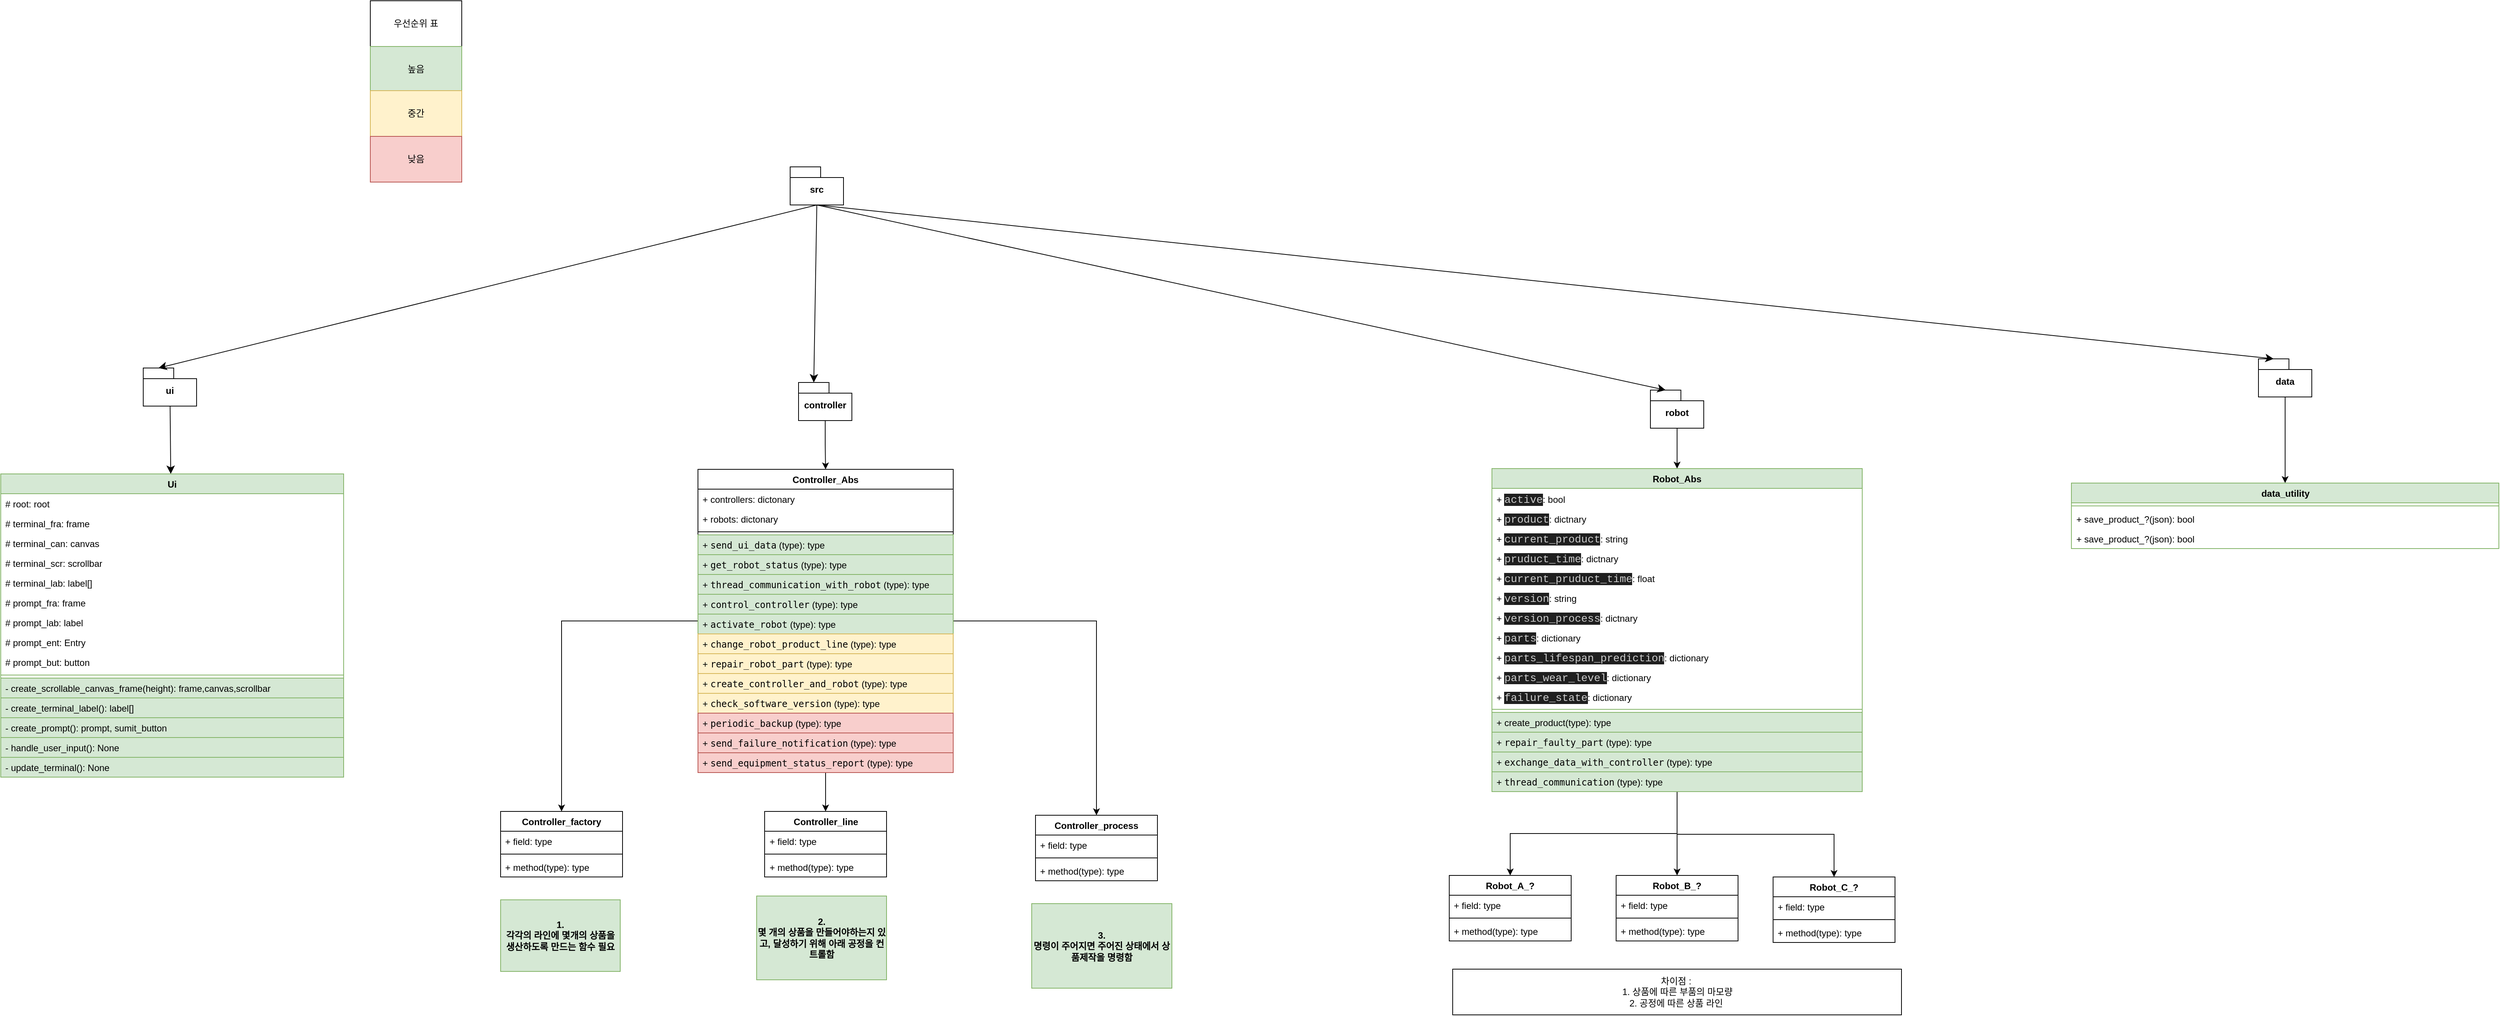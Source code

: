 <mxfile version="24.7.17">
  <diagram name="페이지-1" id="HMANlMVqLXf2c3Clpd6j">
    <mxGraphModel dx="4100" dy="1514" grid="0" gridSize="10" guides="1" tooltips="1" connect="1" arrows="1" fold="1" page="0" pageScale="1" pageWidth="827" pageHeight="1169" math="0" shadow="0">
      <root>
        <mxCell id="0" />
        <mxCell id="1" parent="0" />
        <mxCell id="kFnIVtkVBsgzjfarpuk4-15" style="edgeStyle=none;curved=1;rounded=0;orthogonalLoop=1;jettySize=auto;html=1;fontSize=12;startSize=8;endSize=8;" parent="1" source="kFnIVtkVBsgzjfarpuk4-2" target="kFnIVtkVBsgzjfarpuk4-11" edge="1">
          <mxGeometry relative="1" as="geometry" />
        </mxCell>
        <mxCell id="kFnIVtkVBsgzjfarpuk4-2" value="ui" style="shape=folder;fontStyle=1;spacingTop=10;tabWidth=40;tabHeight=14;tabPosition=left;html=1;whiteSpace=wrap;" parent="1" vertex="1">
          <mxGeometry x="-1447" y="469" width="70" height="50" as="geometry" />
        </mxCell>
        <mxCell id="B__dqpyTstTUjytbsXEd-34" style="edgeStyle=orthogonalEdgeStyle;rounded=0;orthogonalLoop=1;jettySize=auto;html=1;" edge="1" parent="1" source="kFnIVtkVBsgzjfarpuk4-3" target="B__dqpyTstTUjytbsXEd-30">
          <mxGeometry relative="1" as="geometry" />
        </mxCell>
        <mxCell id="kFnIVtkVBsgzjfarpuk4-3" value="controller" style="shape=folder;fontStyle=1;spacingTop=10;tabWidth=40;tabHeight=14;tabPosition=left;html=1;whiteSpace=wrap;" parent="1" vertex="1">
          <mxGeometry x="-587" y="488" width="70" height="50" as="geometry" />
        </mxCell>
        <mxCell id="B__dqpyTstTUjytbsXEd-43" style="edgeStyle=orthogonalEdgeStyle;rounded=0;orthogonalLoop=1;jettySize=auto;html=1;" edge="1" parent="1" source="kFnIVtkVBsgzjfarpuk4-4" target="B__dqpyTstTUjytbsXEd-39">
          <mxGeometry relative="1" as="geometry" />
        </mxCell>
        <mxCell id="kFnIVtkVBsgzjfarpuk4-4" value="robot" style="shape=folder;fontStyle=1;spacingTop=10;tabWidth=40;tabHeight=14;tabPosition=left;html=1;whiteSpace=wrap;" parent="1" vertex="1">
          <mxGeometry x="531" y="498" width="70" height="50" as="geometry" />
        </mxCell>
        <mxCell id="kFnIVtkVBsgzjfarpuk4-6" style="edgeStyle=none;curved=1;rounded=0;orthogonalLoop=1;jettySize=auto;html=1;fontSize=12;startSize=8;endSize=8;exitX=0.5;exitY=1;exitDx=0;exitDy=0;exitPerimeter=0;entryX=0;entryY=0;entryDx=20;entryDy=0;entryPerimeter=0;" parent="1" source="kFnIVtkVBsgzjfarpuk4-5" target="kFnIVtkVBsgzjfarpuk4-2" edge="1">
          <mxGeometry relative="1" as="geometry" />
        </mxCell>
        <mxCell id="kFnIVtkVBsgzjfarpuk4-5" value="src" style="shape=folder;fontStyle=1;spacingTop=10;tabWidth=40;tabHeight=14;tabPosition=left;html=1;whiteSpace=wrap;" parent="1" vertex="1">
          <mxGeometry x="-598" y="205" width="70" height="50" as="geometry" />
        </mxCell>
        <mxCell id="kFnIVtkVBsgzjfarpuk4-7" style="edgeStyle=none;curved=1;rounded=0;orthogonalLoop=1;jettySize=auto;html=1;entryX=0;entryY=0;entryDx=20;entryDy=0;entryPerimeter=0;fontSize=12;startSize=8;endSize=8;exitX=0.5;exitY=1;exitDx=0;exitDy=0;exitPerimeter=0;" parent="1" source="kFnIVtkVBsgzjfarpuk4-5" target="kFnIVtkVBsgzjfarpuk4-3" edge="1">
          <mxGeometry relative="1" as="geometry" />
        </mxCell>
        <mxCell id="kFnIVtkVBsgzjfarpuk4-8" style="edgeStyle=none;curved=1;rounded=0;orthogonalLoop=1;jettySize=auto;html=1;entryX=0;entryY=0;entryDx=20;entryDy=0;entryPerimeter=0;fontSize=12;startSize=8;endSize=8;exitX=0.5;exitY=1;exitDx=0;exitDy=0;exitPerimeter=0;" parent="1" source="kFnIVtkVBsgzjfarpuk4-5" target="kFnIVtkVBsgzjfarpuk4-4" edge="1">
          <mxGeometry relative="1" as="geometry" />
        </mxCell>
        <mxCell id="B__dqpyTstTUjytbsXEd-64" style="edgeStyle=orthogonalEdgeStyle;rounded=0;orthogonalLoop=1;jettySize=auto;html=1;" edge="1" parent="1" source="kFnIVtkVBsgzjfarpuk4-9" target="B__dqpyTstTUjytbsXEd-60">
          <mxGeometry relative="1" as="geometry" />
        </mxCell>
        <mxCell id="kFnIVtkVBsgzjfarpuk4-9" value="data" style="shape=folder;fontStyle=1;spacingTop=10;tabWidth=40;tabHeight=14;tabPosition=left;html=1;whiteSpace=wrap;" parent="1" vertex="1">
          <mxGeometry x="1329" y="457" width="70" height="50" as="geometry" />
        </mxCell>
        <mxCell id="kFnIVtkVBsgzjfarpuk4-10" style="edgeStyle=none;curved=1;rounded=0;orthogonalLoop=1;jettySize=auto;html=1;entryX=0;entryY=0;entryDx=20;entryDy=0;entryPerimeter=0;fontSize=12;startSize=8;endSize=8;exitX=0.5;exitY=1;exitDx=0;exitDy=0;exitPerimeter=0;" parent="1" source="kFnIVtkVBsgzjfarpuk4-5" target="kFnIVtkVBsgzjfarpuk4-9" edge="1">
          <mxGeometry relative="1" as="geometry" />
        </mxCell>
        <mxCell id="kFnIVtkVBsgzjfarpuk4-11" value="Ui" style="swimlane;fontStyle=1;align=center;verticalAlign=top;childLayout=stackLayout;horizontal=1;startSize=26;horizontalStack=0;resizeParent=1;resizeParentMax=0;resizeLast=0;collapsible=1;marginBottom=0;whiteSpace=wrap;html=1;fillColor=#d5e8d4;strokeColor=#82b366;" parent="1" vertex="1">
          <mxGeometry x="-1634" y="608" width="450" height="398" as="geometry" />
        </mxCell>
        <mxCell id="kFnIVtkVBsgzjfarpuk4-26" value="# root: root" style="text;strokeColor=none;fillColor=none;align=left;verticalAlign=top;spacingLeft=4;spacingRight=4;overflow=hidden;rotatable=0;points=[[0,0.5],[1,0.5]];portConstraint=eastwest;whiteSpace=wrap;html=1;" parent="kFnIVtkVBsgzjfarpuk4-11" vertex="1">
          <mxGeometry y="26" width="450" height="26" as="geometry" />
        </mxCell>
        <mxCell id="kFnIVtkVBsgzjfarpuk4-12" value="# terminal_fra: frame" style="text;strokeColor=none;fillColor=none;align=left;verticalAlign=top;spacingLeft=4;spacingRight=4;overflow=hidden;rotatable=0;points=[[0,0.5],[1,0.5]];portConstraint=eastwest;whiteSpace=wrap;html=1;" parent="kFnIVtkVBsgzjfarpuk4-11" vertex="1">
          <mxGeometry y="52" width="450" height="26" as="geometry" />
        </mxCell>
        <mxCell id="kFnIVtkVBsgzjfarpuk4-17" value="# terminal_can: canvas" style="text;strokeColor=none;fillColor=none;align=left;verticalAlign=top;spacingLeft=4;spacingRight=4;overflow=hidden;rotatable=0;points=[[0,0.5],[1,0.5]];portConstraint=eastwest;whiteSpace=wrap;html=1;" parent="kFnIVtkVBsgzjfarpuk4-11" vertex="1">
          <mxGeometry y="78" width="450" height="26" as="geometry" />
        </mxCell>
        <mxCell id="kFnIVtkVBsgzjfarpuk4-18" value="# terminal_scr: scrollbar" style="text;strokeColor=none;fillColor=none;align=left;verticalAlign=top;spacingLeft=4;spacingRight=4;overflow=hidden;rotatable=0;points=[[0,0.5],[1,0.5]];portConstraint=eastwest;whiteSpace=wrap;html=1;" parent="kFnIVtkVBsgzjfarpuk4-11" vertex="1">
          <mxGeometry y="104" width="450" height="26" as="geometry" />
        </mxCell>
        <mxCell id="kFnIVtkVBsgzjfarpuk4-22" value="# terminal_lab: label[]" style="text;strokeColor=none;fillColor=none;align=left;verticalAlign=top;spacingLeft=4;spacingRight=4;overflow=hidden;rotatable=0;points=[[0,0.5],[1,0.5]];portConstraint=eastwest;whiteSpace=wrap;html=1;" parent="kFnIVtkVBsgzjfarpuk4-11" vertex="1">
          <mxGeometry y="130" width="450" height="26" as="geometry" />
        </mxCell>
        <mxCell id="kFnIVtkVBsgzjfarpuk4-16" value="# prompt_fra: frame" style="text;strokeColor=none;fillColor=none;align=left;verticalAlign=top;spacingLeft=4;spacingRight=4;overflow=hidden;rotatable=0;points=[[0,0.5],[1,0.5]];portConstraint=eastwest;whiteSpace=wrap;html=1;" parent="kFnIVtkVBsgzjfarpuk4-11" vertex="1">
          <mxGeometry y="156" width="450" height="26" as="geometry" />
        </mxCell>
        <mxCell id="kFnIVtkVBsgzjfarpuk4-23" value="# prompt_lab: label" style="text;strokeColor=none;fillColor=none;align=left;verticalAlign=top;spacingLeft=4;spacingRight=4;overflow=hidden;rotatable=0;points=[[0,0.5],[1,0.5]];portConstraint=eastwest;whiteSpace=wrap;html=1;" parent="kFnIVtkVBsgzjfarpuk4-11" vertex="1">
          <mxGeometry y="182" width="450" height="26" as="geometry" />
        </mxCell>
        <mxCell id="kFnIVtkVBsgzjfarpuk4-24" value="# prompt_ent: Entry" style="text;strokeColor=none;fillColor=none;align=left;verticalAlign=top;spacingLeft=4;spacingRight=4;overflow=hidden;rotatable=0;points=[[0,0.5],[1,0.5]];portConstraint=eastwest;whiteSpace=wrap;html=1;" parent="kFnIVtkVBsgzjfarpuk4-11" vertex="1">
          <mxGeometry y="208" width="450" height="26" as="geometry" />
        </mxCell>
        <mxCell id="kFnIVtkVBsgzjfarpuk4-25" value="# prompt_but: button" style="text;strokeColor=none;fillColor=none;align=left;verticalAlign=top;spacingLeft=4;spacingRight=4;overflow=hidden;rotatable=0;points=[[0,0.5],[1,0.5]];portConstraint=eastwest;whiteSpace=wrap;html=1;" parent="kFnIVtkVBsgzjfarpuk4-11" vertex="1">
          <mxGeometry y="234" width="450" height="26" as="geometry" />
        </mxCell>
        <mxCell id="kFnIVtkVBsgzjfarpuk4-13" value="" style="line;strokeWidth=1;fillColor=none;align=left;verticalAlign=middle;spacingTop=-1;spacingLeft=3;spacingRight=3;rotatable=0;labelPosition=right;points=[];portConstraint=eastwest;strokeColor=inherit;" parent="kFnIVtkVBsgzjfarpuk4-11" vertex="1">
          <mxGeometry y="260" width="450" height="8" as="geometry" />
        </mxCell>
        <mxCell id="kFnIVtkVBsgzjfarpuk4-14" value="- create_scrollable_canvas_frame(height): frame,canvas,scrollbar" style="text;strokeColor=#82b366;fillColor=#d5e8d4;align=left;verticalAlign=top;spacingLeft=4;spacingRight=4;overflow=hidden;rotatable=0;points=[[0,0.5],[1,0.5]];portConstraint=eastwest;whiteSpace=wrap;html=1;" parent="kFnIVtkVBsgzjfarpuk4-11" vertex="1">
          <mxGeometry y="268" width="450" height="26" as="geometry" />
        </mxCell>
        <mxCell id="kFnIVtkVBsgzjfarpuk4-27" value="- create_terminal_label(): label[]" style="text;strokeColor=#82b366;fillColor=#d5e8d4;align=left;verticalAlign=top;spacingLeft=4;spacingRight=4;overflow=hidden;rotatable=0;points=[[0,0.5],[1,0.5]];portConstraint=eastwest;whiteSpace=wrap;html=1;" parent="kFnIVtkVBsgzjfarpuk4-11" vertex="1">
          <mxGeometry y="294" width="450" height="26" as="geometry" />
        </mxCell>
        <mxCell id="kFnIVtkVBsgzjfarpuk4-41" value="- create_prompt(): prompt, sumit_button" style="text;strokeColor=#82b366;fillColor=#d5e8d4;align=left;verticalAlign=top;spacingLeft=4;spacingRight=4;overflow=hidden;rotatable=0;points=[[0,0.5],[1,0.5]];portConstraint=eastwest;whiteSpace=wrap;html=1;" parent="kFnIVtkVBsgzjfarpuk4-11" vertex="1">
          <mxGeometry y="320" width="450" height="26" as="geometry" />
        </mxCell>
        <mxCell id="kFnIVtkVBsgzjfarpuk4-42" value="- handle_user_input(): None" style="text;strokeColor=#82b366;fillColor=#d5e8d4;align=left;verticalAlign=top;spacingLeft=4;spacingRight=4;overflow=hidden;rotatable=0;points=[[0,0.5],[1,0.5]];portConstraint=eastwest;whiteSpace=wrap;html=1;" parent="kFnIVtkVBsgzjfarpuk4-11" vertex="1">
          <mxGeometry y="346" width="450" height="26" as="geometry" />
        </mxCell>
        <mxCell id="kFnIVtkVBsgzjfarpuk4-43" value="- update_terminal(): None" style="text;strokeColor=#82b366;fillColor=#d5e8d4;align=left;verticalAlign=top;spacingLeft=4;spacingRight=4;overflow=hidden;rotatable=0;points=[[0,0.5],[1,0.5]];portConstraint=eastwest;whiteSpace=wrap;html=1;" parent="kFnIVtkVBsgzjfarpuk4-11" vertex="1">
          <mxGeometry y="372" width="450" height="26" as="geometry" />
        </mxCell>
        <mxCell id="B__dqpyTstTUjytbsXEd-49" style="edgeStyle=orthogonalEdgeStyle;rounded=0;orthogonalLoop=1;jettySize=auto;html=1;" edge="1" parent="1" source="B__dqpyTstTUjytbsXEd-30" target="B__dqpyTstTUjytbsXEd-45">
          <mxGeometry relative="1" as="geometry" />
        </mxCell>
        <mxCell id="B__dqpyTstTUjytbsXEd-54" style="edgeStyle=orthogonalEdgeStyle;rounded=0;orthogonalLoop=1;jettySize=auto;html=1;" edge="1" parent="1" source="B__dqpyTstTUjytbsXEd-30" target="B__dqpyTstTUjytbsXEd-50">
          <mxGeometry relative="1" as="geometry" />
        </mxCell>
        <mxCell id="B__dqpyTstTUjytbsXEd-81" style="edgeStyle=orthogonalEdgeStyle;rounded=0;orthogonalLoop=1;jettySize=auto;html=1;" edge="1" parent="1" source="B__dqpyTstTUjytbsXEd-30" target="B__dqpyTstTUjytbsXEd-55">
          <mxGeometry relative="1" as="geometry" />
        </mxCell>
        <mxCell id="B__dqpyTstTUjytbsXEd-30" value="Controller_Abs" style="swimlane;fontStyle=1;align=center;verticalAlign=top;childLayout=stackLayout;horizontal=1;startSize=26;horizontalStack=0;resizeParent=1;resizeParentMax=0;resizeLast=0;collapsible=1;marginBottom=0;whiteSpace=wrap;html=1;" vertex="1" parent="1">
          <mxGeometry x="-719" y="602" width="335" height="398" as="geometry" />
        </mxCell>
        <mxCell id="B__dqpyTstTUjytbsXEd-31" value="+ controllers: dictonary" style="text;strokeColor=none;fillColor=none;align=left;verticalAlign=top;spacingLeft=4;spacingRight=4;overflow=hidden;rotatable=0;points=[[0,0.5],[1,0.5]];portConstraint=eastwest;whiteSpace=wrap;html=1;" vertex="1" parent="B__dqpyTstTUjytbsXEd-30">
          <mxGeometry y="26" width="335" height="26" as="geometry" />
        </mxCell>
        <mxCell id="B__dqpyTstTUjytbsXEd-111" value="+ robots: dictonary" style="text;strokeColor=none;fillColor=none;align=left;verticalAlign=top;spacingLeft=4;spacingRight=4;overflow=hidden;rotatable=0;points=[[0,0.5],[1,0.5]];portConstraint=eastwest;whiteSpace=wrap;html=1;" vertex="1" parent="B__dqpyTstTUjytbsXEd-30">
          <mxGeometry y="52" width="335" height="26" as="geometry" />
        </mxCell>
        <mxCell id="B__dqpyTstTUjytbsXEd-32" value="" style="line;strokeWidth=1;fillColor=none;align=left;verticalAlign=middle;spacingTop=-1;spacingLeft=3;spacingRight=3;rotatable=0;labelPosition=right;points=[];portConstraint=eastwest;strokeColor=inherit;" vertex="1" parent="B__dqpyTstTUjytbsXEd-30">
          <mxGeometry y="78" width="335" height="8" as="geometry" />
        </mxCell>
        <mxCell id="B__dqpyTstTUjytbsXEd-33" value="+&amp;nbsp;&lt;code&gt;send_ui_data&lt;/code&gt;&amp;nbsp;(type): type" style="text;strokeColor=#82b366;fillColor=#d5e8d4;align=left;verticalAlign=top;spacingLeft=4;spacingRight=4;overflow=hidden;rotatable=0;points=[[0,0.5],[1,0.5]];portConstraint=eastwest;whiteSpace=wrap;html=1;" vertex="1" parent="B__dqpyTstTUjytbsXEd-30">
          <mxGeometry y="86" width="335" height="26" as="geometry" />
        </mxCell>
        <mxCell id="B__dqpyTstTUjytbsXEd-97" value="+&amp;nbsp;&lt;code&gt;get_robot_status&lt;/code&gt;&amp;nbsp;(type): type" style="text;strokeColor=#82b366;fillColor=#d5e8d4;align=left;verticalAlign=top;spacingLeft=4;spacingRight=4;overflow=hidden;rotatable=0;points=[[0,0.5],[1,0.5]];portConstraint=eastwest;whiteSpace=wrap;html=1;" vertex="1" parent="B__dqpyTstTUjytbsXEd-30">
          <mxGeometry y="112" width="335" height="26" as="geometry" />
        </mxCell>
        <mxCell id="B__dqpyTstTUjytbsXEd-100" value="+&amp;nbsp;&lt;code&gt;thread_communication_with_robot&lt;/code&gt;&amp;nbsp;(type): type" style="text;strokeColor=#82b366;fillColor=#d5e8d4;align=left;verticalAlign=top;spacingLeft=4;spacingRight=4;overflow=hidden;rotatable=0;points=[[0,0.5],[1,0.5]];portConstraint=eastwest;whiteSpace=wrap;html=1;" vertex="1" parent="B__dqpyTstTUjytbsXEd-30">
          <mxGeometry y="138" width="335" height="26" as="geometry" />
        </mxCell>
        <mxCell id="B__dqpyTstTUjytbsXEd-95" value="+&amp;nbsp;&lt;code&gt;control_controller&lt;/code&gt;&amp;nbsp;(type): type" style="text;strokeColor=#82b366;fillColor=#d5e8d4;align=left;verticalAlign=top;spacingLeft=4;spacingRight=4;overflow=hidden;rotatable=0;points=[[0,0.5],[1,0.5]];portConstraint=eastwest;whiteSpace=wrap;html=1;" vertex="1" parent="B__dqpyTstTUjytbsXEd-30">
          <mxGeometry y="164" width="335" height="26" as="geometry" />
        </mxCell>
        <mxCell id="B__dqpyTstTUjytbsXEd-96" value="+&amp;nbsp;&lt;code&gt;activate_robot&lt;/code&gt;&amp;nbsp;(type): type" style="text;strokeColor=#82b366;fillColor=#d5e8d4;align=left;verticalAlign=top;spacingLeft=4;spacingRight=4;overflow=hidden;rotatable=0;points=[[0,0.5],[1,0.5]];portConstraint=eastwest;whiteSpace=wrap;html=1;" vertex="1" parent="B__dqpyTstTUjytbsXEd-30">
          <mxGeometry y="190" width="335" height="26" as="geometry" />
        </mxCell>
        <mxCell id="B__dqpyTstTUjytbsXEd-98" value="+&amp;nbsp;&lt;code&gt;change_robot_product_line&lt;/code&gt;&amp;nbsp;(type): type" style="text;strokeColor=#d6b656;fillColor=#fff2cc;align=left;verticalAlign=top;spacingLeft=4;spacingRight=4;overflow=hidden;rotatable=0;points=[[0,0.5],[1,0.5]];portConstraint=eastwest;whiteSpace=wrap;html=1;" vertex="1" parent="B__dqpyTstTUjytbsXEd-30">
          <mxGeometry y="216" width="335" height="26" as="geometry" />
        </mxCell>
        <mxCell id="B__dqpyTstTUjytbsXEd-99" value="+&amp;nbsp;&lt;code&gt;repair_robot_part&lt;/code&gt;&amp;nbsp;(type): type" style="text;strokeColor=#d6b656;fillColor=#fff2cc;align=left;verticalAlign=top;spacingLeft=4;spacingRight=4;overflow=hidden;rotatable=0;points=[[0,0.5],[1,0.5]];portConstraint=eastwest;whiteSpace=wrap;html=1;" vertex="1" parent="B__dqpyTstTUjytbsXEd-30">
          <mxGeometry y="242" width="335" height="26" as="geometry" />
        </mxCell>
        <mxCell id="B__dqpyTstTUjytbsXEd-101" value="+&amp;nbsp;&lt;code&gt;create_controller_and_robot&lt;/code&gt;&amp;nbsp;(type): type" style="text;strokeColor=#d6b656;fillColor=#fff2cc;align=left;verticalAlign=top;spacingLeft=4;spacingRight=4;overflow=hidden;rotatable=0;points=[[0,0.5],[1,0.5]];portConstraint=eastwest;whiteSpace=wrap;html=1;" vertex="1" parent="B__dqpyTstTUjytbsXEd-30">
          <mxGeometry y="268" width="335" height="26" as="geometry" />
        </mxCell>
        <mxCell id="B__dqpyTstTUjytbsXEd-103" value="+&amp;nbsp;&lt;code&gt;check_software_version&lt;/code&gt;&amp;nbsp;(type): type" style="text;strokeColor=#d6b656;fillColor=#fff2cc;align=left;verticalAlign=top;spacingLeft=4;spacingRight=4;overflow=hidden;rotatable=0;points=[[0,0.5],[1,0.5]];portConstraint=eastwest;whiteSpace=wrap;html=1;" vertex="1" parent="B__dqpyTstTUjytbsXEd-30">
          <mxGeometry y="294" width="335" height="26" as="geometry" />
        </mxCell>
        <mxCell id="B__dqpyTstTUjytbsXEd-102" value="+&amp;nbsp;&lt;code&gt;periodic_backup&lt;/code&gt;&amp;nbsp;(type): type" style="text;strokeColor=#b85450;fillColor=#f8cecc;align=left;verticalAlign=top;spacingLeft=4;spacingRight=4;overflow=hidden;rotatable=0;points=[[0,0.5],[1,0.5]];portConstraint=eastwest;whiteSpace=wrap;html=1;" vertex="1" parent="B__dqpyTstTUjytbsXEd-30">
          <mxGeometry y="320" width="335" height="26" as="geometry" />
        </mxCell>
        <mxCell id="B__dqpyTstTUjytbsXEd-105" value="+&amp;nbsp;&lt;code&gt;send_failure_notification&lt;/code&gt;&amp;nbsp;(type): type" style="text;strokeColor=#b85450;fillColor=#f8cecc;align=left;verticalAlign=top;spacingLeft=4;spacingRight=4;overflow=hidden;rotatable=0;points=[[0,0.5],[1,0.5]];portConstraint=eastwest;whiteSpace=wrap;html=1;" vertex="1" parent="B__dqpyTstTUjytbsXEd-30">
          <mxGeometry y="346" width="335" height="26" as="geometry" />
        </mxCell>
        <mxCell id="B__dqpyTstTUjytbsXEd-104" value="+&amp;nbsp;&lt;code&gt;send_equipment_status_report&lt;/code&gt;&amp;nbsp;(type): type" style="text;strokeColor=#b85450;fillColor=#f8cecc;align=left;verticalAlign=top;spacingLeft=4;spacingRight=4;overflow=hidden;rotatable=0;points=[[0,0.5],[1,0.5]];portConstraint=eastwest;whiteSpace=wrap;html=1;" vertex="1" parent="B__dqpyTstTUjytbsXEd-30">
          <mxGeometry y="372" width="335" height="26" as="geometry" />
        </mxCell>
        <mxCell id="B__dqpyTstTUjytbsXEd-78" style="edgeStyle=orthogonalEdgeStyle;rounded=0;orthogonalLoop=1;jettySize=auto;html=1;" edge="1" parent="1" source="B__dqpyTstTUjytbsXEd-39" target="B__dqpyTstTUjytbsXEd-70">
          <mxGeometry relative="1" as="geometry" />
        </mxCell>
        <mxCell id="B__dqpyTstTUjytbsXEd-79" style="edgeStyle=orthogonalEdgeStyle;rounded=0;orthogonalLoop=1;jettySize=auto;html=1;" edge="1" parent="1" source="B__dqpyTstTUjytbsXEd-39" target="B__dqpyTstTUjytbsXEd-66">
          <mxGeometry relative="1" as="geometry" />
        </mxCell>
        <mxCell id="B__dqpyTstTUjytbsXEd-80" style="edgeStyle=orthogonalEdgeStyle;rounded=0;orthogonalLoop=1;jettySize=auto;html=1;" edge="1" parent="1" source="B__dqpyTstTUjytbsXEd-39" target="B__dqpyTstTUjytbsXEd-74">
          <mxGeometry relative="1" as="geometry" />
        </mxCell>
        <mxCell id="B__dqpyTstTUjytbsXEd-39" value="Robot_Abs" style="swimlane;fontStyle=1;align=center;verticalAlign=top;childLayout=stackLayout;horizontal=1;startSize=26;horizontalStack=0;resizeParent=1;resizeParentMax=0;resizeLast=0;collapsible=1;marginBottom=0;whiteSpace=wrap;html=1;fillColor=#d5e8d4;strokeColor=#82b366;" vertex="1" parent="1">
          <mxGeometry x="323" y="601" width="486" height="424" as="geometry" />
        </mxCell>
        <mxCell id="B__dqpyTstTUjytbsXEd-40" value="+&amp;nbsp;&lt;span style=&quot;background-color: rgb(31, 31, 31); color: rgb(204, 204, 204); font-family: Consolas, &amp;quot;Courier New&amp;quot;, monospace; font-size: 14px; white-space: pre;&quot;&gt;active&lt;/span&gt;&lt;span style=&quot;background-color: initial;&quot;&gt;: bool&lt;/span&gt;" style="text;strokeColor=none;fillColor=none;align=left;verticalAlign=top;spacingLeft=4;spacingRight=4;overflow=hidden;rotatable=0;points=[[0,0.5],[1,0.5]];portConstraint=eastwest;whiteSpace=wrap;html=1;" vertex="1" parent="B__dqpyTstTUjytbsXEd-39">
          <mxGeometry y="26" width="486" height="26" as="geometry" />
        </mxCell>
        <mxCell id="B__dqpyTstTUjytbsXEd-84" value="+&amp;nbsp;&lt;span style=&quot;background-color: rgb(31, 31, 31); color: rgb(204, 204, 204); font-family: Consolas, &amp;quot;Courier New&amp;quot;, monospace; font-size: 14px; white-space: pre;&quot;&gt;product&lt;/span&gt;&lt;span style=&quot;background-color: initial;&quot;&gt;:&amp;nbsp;&lt;/span&gt;dictnary" style="text;strokeColor=none;fillColor=none;align=left;verticalAlign=top;spacingLeft=4;spacingRight=4;overflow=hidden;rotatable=0;points=[[0,0.5],[1,0.5]];portConstraint=eastwest;whiteSpace=wrap;html=1;" vertex="1" parent="B__dqpyTstTUjytbsXEd-39">
          <mxGeometry y="52" width="486" height="26" as="geometry" />
        </mxCell>
        <mxCell id="B__dqpyTstTUjytbsXEd-83" value="+&amp;nbsp;&lt;span style=&quot;background-color: rgb(31, 31, 31); color: rgb(204, 204, 204); font-family: Consolas, &amp;quot;Courier New&amp;quot;, monospace; font-size: 14px; white-space: pre;&quot;&gt;current_product&lt;/span&gt;&lt;span style=&quot;background-color: initial;&quot;&gt;: string&lt;/span&gt;" style="text;strokeColor=none;fillColor=none;align=left;verticalAlign=top;spacingLeft=4;spacingRight=4;overflow=hidden;rotatable=0;points=[[0,0.5],[1,0.5]];portConstraint=eastwest;whiteSpace=wrap;html=1;" vertex="1" parent="B__dqpyTstTUjytbsXEd-39">
          <mxGeometry y="78" width="486" height="26" as="geometry" />
        </mxCell>
        <mxCell id="B__dqpyTstTUjytbsXEd-86" value="+&amp;nbsp;&lt;span style=&quot;background-color: rgb(31, 31, 31); color: rgb(204, 204, 204); font-family: Consolas, &amp;quot;Courier New&amp;quot;, monospace; font-size: 14px; white-space: pre;&quot;&gt;pruduct_time&lt;/span&gt;&lt;span style=&quot;background-color: initial;&quot;&gt;: dictnary&lt;/span&gt;" style="text;strokeColor=none;fillColor=none;align=left;verticalAlign=top;spacingLeft=4;spacingRight=4;overflow=hidden;rotatable=0;points=[[0,0.5],[1,0.5]];portConstraint=eastwest;whiteSpace=wrap;html=1;" vertex="1" parent="B__dqpyTstTUjytbsXEd-39">
          <mxGeometry y="104" width="486" height="26" as="geometry" />
        </mxCell>
        <mxCell id="B__dqpyTstTUjytbsXEd-85" value="+&amp;nbsp;&lt;span style=&quot;background-color: rgb(31, 31, 31); color: rgb(204, 204, 204); font-family: Consolas, &amp;quot;Courier New&amp;quot;, monospace; font-size: 14px; white-space: pre;&quot;&gt;current_pruduct_time&lt;/span&gt;&lt;span style=&quot;background-color: initial;&quot;&gt;: float&lt;/span&gt;" style="text;strokeColor=none;fillColor=none;align=left;verticalAlign=top;spacingLeft=4;spacingRight=4;overflow=hidden;rotatable=0;points=[[0,0.5],[1,0.5]];portConstraint=eastwest;whiteSpace=wrap;html=1;" vertex="1" parent="B__dqpyTstTUjytbsXEd-39">
          <mxGeometry y="130" width="486" height="26" as="geometry" />
        </mxCell>
        <mxCell id="B__dqpyTstTUjytbsXEd-87" value="+&amp;nbsp;&lt;span style=&quot;background-color: rgb(31, 31, 31); color: rgb(204, 204, 204); font-family: Consolas, &amp;quot;Courier New&amp;quot;, monospace; font-size: 14px; white-space: pre;&quot;&gt;version&lt;/span&gt;&lt;span style=&quot;background-color: initial;&quot;&gt;: string&lt;/span&gt;" style="text;strokeColor=none;fillColor=none;align=left;verticalAlign=top;spacingLeft=4;spacingRight=4;overflow=hidden;rotatable=0;points=[[0,0.5],[1,0.5]];portConstraint=eastwest;whiteSpace=wrap;html=1;" vertex="1" parent="B__dqpyTstTUjytbsXEd-39">
          <mxGeometry y="156" width="486" height="26" as="geometry" />
        </mxCell>
        <mxCell id="B__dqpyTstTUjytbsXEd-118" value="+&amp;nbsp;&lt;span style=&quot;background-color: rgb(31, 31, 31); color: rgb(204, 204, 204); font-family: Consolas, &amp;quot;Courier New&amp;quot;, monospace; font-size: 14px; white-space: pre;&quot;&gt;version_process&lt;/span&gt;&lt;span style=&quot;background-color: initial;&quot;&gt;:&amp;nbsp;&lt;/span&gt;dictnary" style="text;strokeColor=none;fillColor=none;align=left;verticalAlign=top;spacingLeft=4;spacingRight=4;overflow=hidden;rotatable=0;points=[[0,0.5],[1,0.5]];portConstraint=eastwest;whiteSpace=wrap;html=1;" vertex="1" parent="B__dqpyTstTUjytbsXEd-39">
          <mxGeometry y="182" width="486" height="26" as="geometry" />
        </mxCell>
        <mxCell id="B__dqpyTstTUjytbsXEd-88" value="+&amp;nbsp;&lt;span style=&quot;background-color: rgb(31, 31, 31); color: rgb(204, 204, 204); font-family: Consolas, &amp;quot;Courier New&amp;quot;, monospace; font-size: 14px; white-space: pre;&quot;&gt;parts&lt;/span&gt;&lt;span style=&quot;background-color: initial;&quot;&gt;: dictionary&lt;/span&gt;" style="text;strokeColor=none;fillColor=none;align=left;verticalAlign=top;spacingLeft=4;spacingRight=4;overflow=hidden;rotatable=0;points=[[0,0.5],[1,0.5]];portConstraint=eastwest;whiteSpace=wrap;html=1;" vertex="1" parent="B__dqpyTstTUjytbsXEd-39">
          <mxGeometry y="208" width="486" height="26" as="geometry" />
        </mxCell>
        <mxCell id="B__dqpyTstTUjytbsXEd-89" value="+&amp;nbsp;&lt;span style=&quot;background-color: rgb(31, 31, 31); color: rgb(204, 204, 204); font-family: Consolas, &amp;quot;Courier New&amp;quot;, monospace; font-size: 14px; white-space: pre;&quot;&gt;parts_lifespan_prediction&lt;/span&gt;&lt;span style=&quot;background-color: initial;&quot;&gt;: dictionary&lt;/span&gt;" style="text;strokeColor=none;fillColor=none;align=left;verticalAlign=top;spacingLeft=4;spacingRight=4;overflow=hidden;rotatable=0;points=[[0,0.5],[1,0.5]];portConstraint=eastwest;whiteSpace=wrap;html=1;" vertex="1" parent="B__dqpyTstTUjytbsXEd-39">
          <mxGeometry y="234" width="486" height="26" as="geometry" />
        </mxCell>
        <mxCell id="B__dqpyTstTUjytbsXEd-90" value="+&amp;nbsp;&lt;span style=&quot;background-color: rgb(31, 31, 31); color: rgb(204, 204, 204); font-family: Consolas, &amp;quot;Courier New&amp;quot;, monospace; font-size: 14px; white-space: pre;&quot;&gt;parts_wear_level&lt;/span&gt;&lt;span style=&quot;background-color: initial;&quot;&gt;: dictionary&lt;/span&gt;" style="text;strokeColor=none;fillColor=none;align=left;verticalAlign=top;spacingLeft=4;spacingRight=4;overflow=hidden;rotatable=0;points=[[0,0.5],[1,0.5]];portConstraint=eastwest;whiteSpace=wrap;html=1;" vertex="1" parent="B__dqpyTstTUjytbsXEd-39">
          <mxGeometry y="260" width="486" height="26" as="geometry" />
        </mxCell>
        <mxCell id="B__dqpyTstTUjytbsXEd-91" value="+&amp;nbsp;&lt;span style=&quot;background-color: rgb(31, 31, 31); color: rgb(204, 204, 204); font-family: Consolas, &amp;quot;Courier New&amp;quot;, monospace; font-size: 14px; white-space: pre;&quot;&gt;failure_state&lt;/span&gt;&lt;span style=&quot;background-color: initial;&quot;&gt;: dictionary&lt;/span&gt;" style="text;strokeColor=none;fillColor=none;align=left;verticalAlign=top;spacingLeft=4;spacingRight=4;overflow=hidden;rotatable=0;points=[[0,0.5],[1,0.5]];portConstraint=eastwest;whiteSpace=wrap;html=1;" vertex="1" parent="B__dqpyTstTUjytbsXEd-39">
          <mxGeometry y="286" width="486" height="26" as="geometry" />
        </mxCell>
        <mxCell id="B__dqpyTstTUjytbsXEd-41" value="" style="line;strokeWidth=1;fillColor=none;align=left;verticalAlign=middle;spacingTop=-1;spacingLeft=3;spacingRight=3;rotatable=0;labelPosition=right;points=[];portConstraint=eastwest;strokeColor=inherit;" vertex="1" parent="B__dqpyTstTUjytbsXEd-39">
          <mxGeometry y="312" width="486" height="8" as="geometry" />
        </mxCell>
        <mxCell id="B__dqpyTstTUjytbsXEd-42" value="+ create_product(type): type" style="text;strokeColor=#82b366;fillColor=#d5e8d4;align=left;verticalAlign=top;spacingLeft=4;spacingRight=4;overflow=hidden;rotatable=0;points=[[0,0.5],[1,0.5]];portConstraint=eastwest;whiteSpace=wrap;html=1;" vertex="1" parent="B__dqpyTstTUjytbsXEd-39">
          <mxGeometry y="320" width="486" height="26" as="geometry" />
        </mxCell>
        <mxCell id="B__dqpyTstTUjytbsXEd-92" value="+&amp;nbsp;&lt;code&gt;repair_faulty_part&lt;/code&gt;&amp;nbsp;(type): type" style="text;strokeColor=#82b366;fillColor=#d5e8d4;align=left;verticalAlign=top;spacingLeft=4;spacingRight=4;overflow=hidden;rotatable=0;points=[[0,0.5],[1,0.5]];portConstraint=eastwest;whiteSpace=wrap;html=1;" vertex="1" parent="B__dqpyTstTUjytbsXEd-39">
          <mxGeometry y="346" width="486" height="26" as="geometry" />
        </mxCell>
        <mxCell id="B__dqpyTstTUjytbsXEd-93" value="+&amp;nbsp;&lt;code&gt;exchange_data_with_controller&lt;/code&gt;&amp;nbsp;(type): type" style="text;strokeColor=#82b366;fillColor=#d5e8d4;align=left;verticalAlign=top;spacingLeft=4;spacingRight=4;overflow=hidden;rotatable=0;points=[[0,0.5],[1,0.5]];portConstraint=eastwest;whiteSpace=wrap;html=1;" vertex="1" parent="B__dqpyTstTUjytbsXEd-39">
          <mxGeometry y="372" width="486" height="26" as="geometry" />
        </mxCell>
        <mxCell id="B__dqpyTstTUjytbsXEd-94" value="+&amp;nbsp;&lt;code&gt;thread_communication&lt;/code&gt;&amp;nbsp;(type): type" style="text;strokeColor=#82b366;fillColor=#d5e8d4;align=left;verticalAlign=top;spacingLeft=4;spacingRight=4;overflow=hidden;rotatable=0;points=[[0,0.5],[1,0.5]];portConstraint=eastwest;whiteSpace=wrap;html=1;" vertex="1" parent="B__dqpyTstTUjytbsXEd-39">
          <mxGeometry y="398" width="486" height="26" as="geometry" />
        </mxCell>
        <mxCell id="B__dqpyTstTUjytbsXEd-45" value="Controller_line" style="swimlane;fontStyle=1;align=center;verticalAlign=top;childLayout=stackLayout;horizontal=1;startSize=26;horizontalStack=0;resizeParent=1;resizeParentMax=0;resizeLast=0;collapsible=1;marginBottom=0;whiteSpace=wrap;html=1;" vertex="1" parent="1">
          <mxGeometry x="-631.5" y="1051" width="160" height="86" as="geometry" />
        </mxCell>
        <mxCell id="B__dqpyTstTUjytbsXEd-46" value="+ field: type" style="text;strokeColor=none;fillColor=none;align=left;verticalAlign=top;spacingLeft=4;spacingRight=4;overflow=hidden;rotatable=0;points=[[0,0.5],[1,0.5]];portConstraint=eastwest;whiteSpace=wrap;html=1;" vertex="1" parent="B__dqpyTstTUjytbsXEd-45">
          <mxGeometry y="26" width="160" height="26" as="geometry" />
        </mxCell>
        <mxCell id="B__dqpyTstTUjytbsXEd-47" value="" style="line;strokeWidth=1;fillColor=none;align=left;verticalAlign=middle;spacingTop=-1;spacingLeft=3;spacingRight=3;rotatable=0;labelPosition=right;points=[];portConstraint=eastwest;strokeColor=inherit;" vertex="1" parent="B__dqpyTstTUjytbsXEd-45">
          <mxGeometry y="52" width="160" height="8" as="geometry" />
        </mxCell>
        <mxCell id="B__dqpyTstTUjytbsXEd-48" value="+ method(type): type" style="text;strokeColor=none;fillColor=none;align=left;verticalAlign=top;spacingLeft=4;spacingRight=4;overflow=hidden;rotatable=0;points=[[0,0.5],[1,0.5]];portConstraint=eastwest;whiteSpace=wrap;html=1;" vertex="1" parent="B__dqpyTstTUjytbsXEd-45">
          <mxGeometry y="60" width="160" height="26" as="geometry" />
        </mxCell>
        <mxCell id="B__dqpyTstTUjytbsXEd-50" value="Controller_factory" style="swimlane;fontStyle=1;align=center;verticalAlign=top;childLayout=stackLayout;horizontal=1;startSize=26;horizontalStack=0;resizeParent=1;resizeParentMax=0;resizeLast=0;collapsible=1;marginBottom=0;whiteSpace=wrap;html=1;" vertex="1" parent="1">
          <mxGeometry x="-978" y="1051" width="160" height="86" as="geometry" />
        </mxCell>
        <mxCell id="B__dqpyTstTUjytbsXEd-51" value="+ field: type" style="text;strokeColor=none;fillColor=none;align=left;verticalAlign=top;spacingLeft=4;spacingRight=4;overflow=hidden;rotatable=0;points=[[0,0.5],[1,0.5]];portConstraint=eastwest;whiteSpace=wrap;html=1;" vertex="1" parent="B__dqpyTstTUjytbsXEd-50">
          <mxGeometry y="26" width="160" height="26" as="geometry" />
        </mxCell>
        <mxCell id="B__dqpyTstTUjytbsXEd-52" value="" style="line;strokeWidth=1;fillColor=none;align=left;verticalAlign=middle;spacingTop=-1;spacingLeft=3;spacingRight=3;rotatable=0;labelPosition=right;points=[];portConstraint=eastwest;strokeColor=inherit;" vertex="1" parent="B__dqpyTstTUjytbsXEd-50">
          <mxGeometry y="52" width="160" height="8" as="geometry" />
        </mxCell>
        <mxCell id="B__dqpyTstTUjytbsXEd-53" value="+ method(type): type" style="text;strokeColor=none;fillColor=none;align=left;verticalAlign=top;spacingLeft=4;spacingRight=4;overflow=hidden;rotatable=0;points=[[0,0.5],[1,0.5]];portConstraint=eastwest;whiteSpace=wrap;html=1;" vertex="1" parent="B__dqpyTstTUjytbsXEd-50">
          <mxGeometry y="60" width="160" height="26" as="geometry" />
        </mxCell>
        <mxCell id="B__dqpyTstTUjytbsXEd-55" value="Controller_process" style="swimlane;fontStyle=1;align=center;verticalAlign=top;childLayout=stackLayout;horizontal=1;startSize=26;horizontalStack=0;resizeParent=1;resizeParentMax=0;resizeLast=0;collapsible=1;marginBottom=0;whiteSpace=wrap;html=1;" vertex="1" parent="1">
          <mxGeometry x="-276" y="1056" width="160" height="86" as="geometry" />
        </mxCell>
        <mxCell id="B__dqpyTstTUjytbsXEd-56" value="+ field: type" style="text;strokeColor=none;fillColor=none;align=left;verticalAlign=top;spacingLeft=4;spacingRight=4;overflow=hidden;rotatable=0;points=[[0,0.5],[1,0.5]];portConstraint=eastwest;whiteSpace=wrap;html=1;" vertex="1" parent="B__dqpyTstTUjytbsXEd-55">
          <mxGeometry y="26" width="160" height="26" as="geometry" />
        </mxCell>
        <mxCell id="B__dqpyTstTUjytbsXEd-57" value="" style="line;strokeWidth=1;fillColor=none;align=left;verticalAlign=middle;spacingTop=-1;spacingLeft=3;spacingRight=3;rotatable=0;labelPosition=right;points=[];portConstraint=eastwest;strokeColor=inherit;" vertex="1" parent="B__dqpyTstTUjytbsXEd-55">
          <mxGeometry y="52" width="160" height="8" as="geometry" />
        </mxCell>
        <mxCell id="B__dqpyTstTUjytbsXEd-58" value="+ method(type): type" style="text;strokeColor=none;fillColor=none;align=left;verticalAlign=top;spacingLeft=4;spacingRight=4;overflow=hidden;rotatable=0;points=[[0,0.5],[1,0.5]];portConstraint=eastwest;whiteSpace=wrap;html=1;" vertex="1" parent="B__dqpyTstTUjytbsXEd-55">
          <mxGeometry y="60" width="160" height="26" as="geometry" />
        </mxCell>
        <mxCell id="B__dqpyTstTUjytbsXEd-60" value="data_utility" style="swimlane;fontStyle=1;align=center;verticalAlign=top;childLayout=stackLayout;horizontal=1;startSize=26;horizontalStack=0;resizeParent=1;resizeParentMax=0;resizeLast=0;collapsible=1;marginBottom=0;whiteSpace=wrap;html=1;fillColor=#d5e8d4;strokeColor=#82b366;" vertex="1" parent="1">
          <mxGeometry x="1083.5" y="620" width="561" height="86" as="geometry" />
        </mxCell>
        <mxCell id="B__dqpyTstTUjytbsXEd-62" value="" style="line;strokeWidth=1;fillColor=none;align=left;verticalAlign=middle;spacingTop=-1;spacingLeft=3;spacingRight=3;rotatable=0;labelPosition=right;points=[];portConstraint=eastwest;strokeColor=inherit;" vertex="1" parent="B__dqpyTstTUjytbsXEd-60">
          <mxGeometry y="26" width="561" height="8" as="geometry" />
        </mxCell>
        <mxCell id="B__dqpyTstTUjytbsXEd-116" value="+ save_product_?(json): bool" style="text;strokeColor=none;fillColor=none;align=left;verticalAlign=top;spacingLeft=4;spacingRight=4;overflow=hidden;rotatable=0;points=[[0,0.5],[1,0.5]];portConstraint=eastwest;whiteSpace=wrap;html=1;" vertex="1" parent="B__dqpyTstTUjytbsXEd-60">
          <mxGeometry y="34" width="561" height="26" as="geometry" />
        </mxCell>
        <mxCell id="B__dqpyTstTUjytbsXEd-117" value="+ save_product_?(json): bool" style="text;strokeColor=none;fillColor=none;align=left;verticalAlign=top;spacingLeft=4;spacingRight=4;overflow=hidden;rotatable=0;points=[[0,0.5],[1,0.5]];portConstraint=eastwest;whiteSpace=wrap;html=1;" vertex="1" parent="B__dqpyTstTUjytbsXEd-60">
          <mxGeometry y="60" width="561" height="26" as="geometry" />
        </mxCell>
        <mxCell id="B__dqpyTstTUjytbsXEd-66" value="Robot_B_?" style="swimlane;fontStyle=1;align=center;verticalAlign=top;childLayout=stackLayout;horizontal=1;startSize=26;horizontalStack=0;resizeParent=1;resizeParentMax=0;resizeLast=0;collapsible=1;marginBottom=0;whiteSpace=wrap;html=1;" vertex="1" parent="1">
          <mxGeometry x="486" y="1135" width="160" height="86" as="geometry" />
        </mxCell>
        <mxCell id="B__dqpyTstTUjytbsXEd-67" value="+ field: type" style="text;strokeColor=none;fillColor=none;align=left;verticalAlign=top;spacingLeft=4;spacingRight=4;overflow=hidden;rotatable=0;points=[[0,0.5],[1,0.5]];portConstraint=eastwest;whiteSpace=wrap;html=1;" vertex="1" parent="B__dqpyTstTUjytbsXEd-66">
          <mxGeometry y="26" width="160" height="26" as="geometry" />
        </mxCell>
        <mxCell id="B__dqpyTstTUjytbsXEd-68" value="" style="line;strokeWidth=1;fillColor=none;align=left;verticalAlign=middle;spacingTop=-1;spacingLeft=3;spacingRight=3;rotatable=0;labelPosition=right;points=[];portConstraint=eastwest;strokeColor=inherit;" vertex="1" parent="B__dqpyTstTUjytbsXEd-66">
          <mxGeometry y="52" width="160" height="8" as="geometry" />
        </mxCell>
        <mxCell id="B__dqpyTstTUjytbsXEd-69" value="+ method(type): type" style="text;strokeColor=none;fillColor=none;align=left;verticalAlign=top;spacingLeft=4;spacingRight=4;overflow=hidden;rotatable=0;points=[[0,0.5],[1,0.5]];portConstraint=eastwest;whiteSpace=wrap;html=1;" vertex="1" parent="B__dqpyTstTUjytbsXEd-66">
          <mxGeometry y="60" width="160" height="26" as="geometry" />
        </mxCell>
        <mxCell id="B__dqpyTstTUjytbsXEd-70" value="Robot_A_?" style="swimlane;fontStyle=1;align=center;verticalAlign=top;childLayout=stackLayout;horizontal=1;startSize=26;horizontalStack=0;resizeParent=1;resizeParentMax=0;resizeLast=0;collapsible=1;marginBottom=0;whiteSpace=wrap;html=1;" vertex="1" parent="1">
          <mxGeometry x="267" y="1135" width="160" height="86" as="geometry" />
        </mxCell>
        <mxCell id="B__dqpyTstTUjytbsXEd-71" value="+ field: type" style="text;strokeColor=none;fillColor=none;align=left;verticalAlign=top;spacingLeft=4;spacingRight=4;overflow=hidden;rotatable=0;points=[[0,0.5],[1,0.5]];portConstraint=eastwest;whiteSpace=wrap;html=1;" vertex="1" parent="B__dqpyTstTUjytbsXEd-70">
          <mxGeometry y="26" width="160" height="26" as="geometry" />
        </mxCell>
        <mxCell id="B__dqpyTstTUjytbsXEd-72" value="" style="line;strokeWidth=1;fillColor=none;align=left;verticalAlign=middle;spacingTop=-1;spacingLeft=3;spacingRight=3;rotatable=0;labelPosition=right;points=[];portConstraint=eastwest;strokeColor=inherit;" vertex="1" parent="B__dqpyTstTUjytbsXEd-70">
          <mxGeometry y="52" width="160" height="8" as="geometry" />
        </mxCell>
        <mxCell id="B__dqpyTstTUjytbsXEd-73" value="+ method(type): type" style="text;strokeColor=none;fillColor=none;align=left;verticalAlign=top;spacingLeft=4;spacingRight=4;overflow=hidden;rotatable=0;points=[[0,0.5],[1,0.5]];portConstraint=eastwest;whiteSpace=wrap;html=1;" vertex="1" parent="B__dqpyTstTUjytbsXEd-70">
          <mxGeometry y="60" width="160" height="26" as="geometry" />
        </mxCell>
        <mxCell id="B__dqpyTstTUjytbsXEd-74" value="Robot_C_?" style="swimlane;fontStyle=1;align=center;verticalAlign=top;childLayout=stackLayout;horizontal=1;startSize=26;horizontalStack=0;resizeParent=1;resizeParentMax=0;resizeLast=0;collapsible=1;marginBottom=0;whiteSpace=wrap;html=1;" vertex="1" parent="1">
          <mxGeometry x="692" y="1137" width="160" height="86" as="geometry" />
        </mxCell>
        <mxCell id="B__dqpyTstTUjytbsXEd-75" value="+ field: type" style="text;strokeColor=none;fillColor=none;align=left;verticalAlign=top;spacingLeft=4;spacingRight=4;overflow=hidden;rotatable=0;points=[[0,0.5],[1,0.5]];portConstraint=eastwest;whiteSpace=wrap;html=1;" vertex="1" parent="B__dqpyTstTUjytbsXEd-74">
          <mxGeometry y="26" width="160" height="26" as="geometry" />
        </mxCell>
        <mxCell id="B__dqpyTstTUjytbsXEd-76" value="" style="line;strokeWidth=1;fillColor=none;align=left;verticalAlign=middle;spacingTop=-1;spacingLeft=3;spacingRight=3;rotatable=0;labelPosition=right;points=[];portConstraint=eastwest;strokeColor=inherit;" vertex="1" parent="B__dqpyTstTUjytbsXEd-74">
          <mxGeometry y="52" width="160" height="8" as="geometry" />
        </mxCell>
        <mxCell id="B__dqpyTstTUjytbsXEd-77" value="+ method(type): type" style="text;strokeColor=none;fillColor=none;align=left;verticalAlign=top;spacingLeft=4;spacingRight=4;overflow=hidden;rotatable=0;points=[[0,0.5],[1,0.5]];portConstraint=eastwest;whiteSpace=wrap;html=1;" vertex="1" parent="B__dqpyTstTUjytbsXEd-74">
          <mxGeometry y="60" width="160" height="26" as="geometry" />
        </mxCell>
        <mxCell id="B__dqpyTstTUjytbsXEd-107" value="우선순위 표" style="rounded=0;whiteSpace=wrap;html=1;" vertex="1" parent="1">
          <mxGeometry x="-1149" y="-13" width="120" height="60" as="geometry" />
        </mxCell>
        <mxCell id="B__dqpyTstTUjytbsXEd-108" value="높음" style="rounded=0;whiteSpace=wrap;html=1;fillColor=#d5e8d4;strokeColor=#82b366;" vertex="1" parent="1">
          <mxGeometry x="-1149" y="47" width="120" height="60" as="geometry" />
        </mxCell>
        <mxCell id="B__dqpyTstTUjytbsXEd-109" value="중간" style="rounded=0;whiteSpace=wrap;html=1;fillColor=#fff2cc;strokeColor=#d6b656;" vertex="1" parent="1">
          <mxGeometry x="-1149" y="105" width="120" height="60" as="geometry" />
        </mxCell>
        <mxCell id="B__dqpyTstTUjytbsXEd-110" value="낮음" style="rounded=0;whiteSpace=wrap;html=1;fillColor=#f8cecc;strokeColor=#b85450;" vertex="1" parent="1">
          <mxGeometry x="-1149" y="165" width="120" height="60" as="geometry" />
        </mxCell>
        <mxCell id="B__dqpyTstTUjytbsXEd-112" value="&lt;b&gt;1.&lt;/b&gt;&lt;div&gt;&lt;b&gt;각각의 라인에 몇개의 상품을 생산하도록 만드는 함수 필요&lt;/b&gt;&lt;/div&gt;" style="rounded=0;whiteSpace=wrap;html=1;fillColor=#d5e8d4;strokeColor=#82b366;" vertex="1" parent="1">
          <mxGeometry x="-978" y="1167" width="157" height="94" as="geometry" />
        </mxCell>
        <mxCell id="B__dqpyTstTUjytbsXEd-113" value="&lt;b&gt;2.&lt;/b&gt;&lt;div&gt;&lt;b&gt;몇 개의 상품을 만들어야하는지 있고, 달성하기 위해 아래 공정을 컨트롤함&lt;/b&gt;&lt;/div&gt;" style="rounded=0;whiteSpace=wrap;html=1;fillColor=#d5e8d4;strokeColor=#82b366;" vertex="1" parent="1">
          <mxGeometry x="-642" y="1162" width="170.5" height="110" as="geometry" />
        </mxCell>
        <mxCell id="B__dqpyTstTUjytbsXEd-114" value="&lt;b&gt;3.&lt;/b&gt;&lt;div&gt;&lt;b&gt;명령이 주어지면 주어진 상태에서 상품제작을 명령함&lt;/b&gt;&lt;/div&gt;" style="rounded=0;whiteSpace=wrap;html=1;fillColor=#d5e8d4;strokeColor=#82b366;" vertex="1" parent="1">
          <mxGeometry x="-281" y="1172" width="184" height="111" as="geometry" />
        </mxCell>
        <mxCell id="B__dqpyTstTUjytbsXEd-115" value="차이점 :&amp;nbsp;&lt;div&gt;1. 상품에 따른 부품의 마모량&lt;/div&gt;&lt;div&gt;2. 공정에 따른 상품 라인&amp;nbsp;&lt;/div&gt;" style="rounded=0;whiteSpace=wrap;html=1;" vertex="1" parent="1">
          <mxGeometry x="271.5" y="1258" width="589" height="60" as="geometry" />
        </mxCell>
      </root>
    </mxGraphModel>
  </diagram>
</mxfile>
